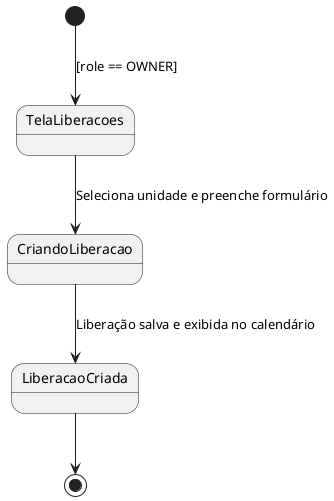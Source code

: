 @startuml
[*] --> TelaLiberacoes : [role == OWNER]

TelaLiberacoes --> CriandoLiberacao : Seleciona unidade e preenche formulário
CriandoLiberacao --> LiberacaoCriada : Liberação salva e exibida no calendário
LiberacaoCriada --> [*]
@enduml